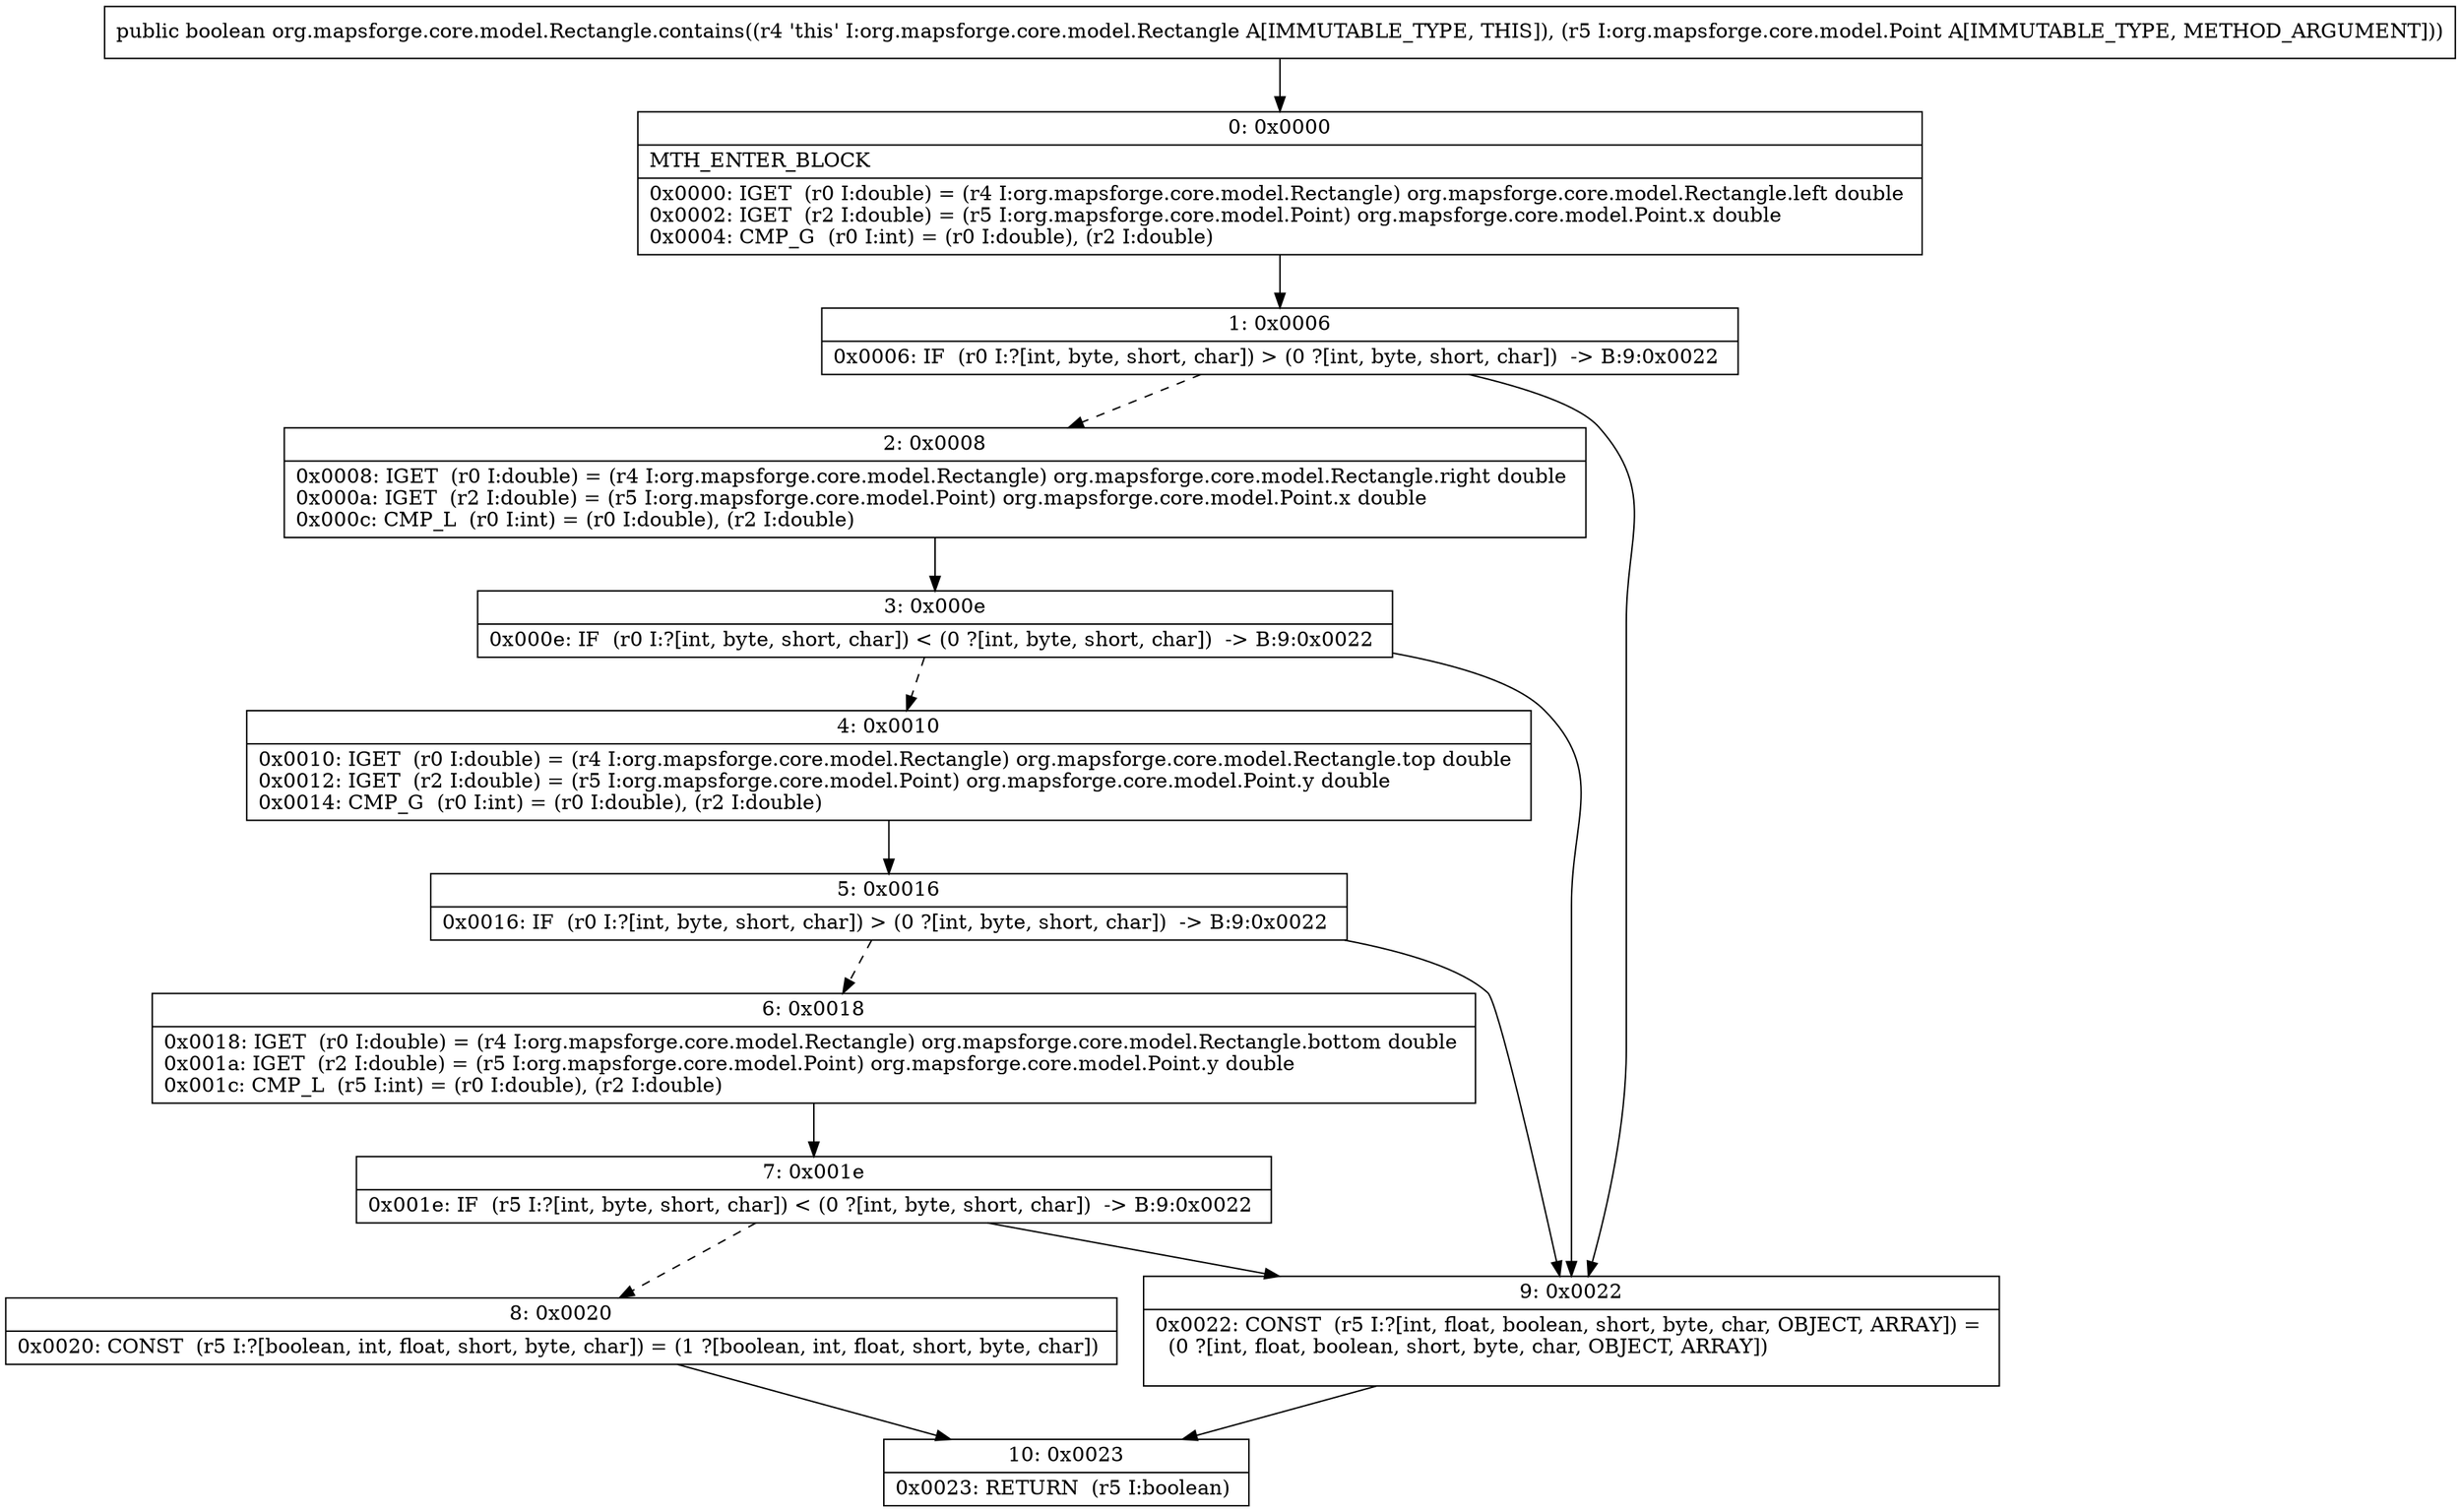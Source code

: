 digraph "CFG fororg.mapsforge.core.model.Rectangle.contains(Lorg\/mapsforge\/core\/model\/Point;)Z" {
Node_0 [shape=record,label="{0\:\ 0x0000|MTH_ENTER_BLOCK\l|0x0000: IGET  (r0 I:double) = (r4 I:org.mapsforge.core.model.Rectangle) org.mapsforge.core.model.Rectangle.left double \l0x0002: IGET  (r2 I:double) = (r5 I:org.mapsforge.core.model.Point) org.mapsforge.core.model.Point.x double \l0x0004: CMP_G  (r0 I:int) = (r0 I:double), (r2 I:double) \l}"];
Node_1 [shape=record,label="{1\:\ 0x0006|0x0006: IF  (r0 I:?[int, byte, short, char]) \> (0 ?[int, byte, short, char])  \-\> B:9:0x0022 \l}"];
Node_2 [shape=record,label="{2\:\ 0x0008|0x0008: IGET  (r0 I:double) = (r4 I:org.mapsforge.core.model.Rectangle) org.mapsforge.core.model.Rectangle.right double \l0x000a: IGET  (r2 I:double) = (r5 I:org.mapsforge.core.model.Point) org.mapsforge.core.model.Point.x double \l0x000c: CMP_L  (r0 I:int) = (r0 I:double), (r2 I:double) \l}"];
Node_3 [shape=record,label="{3\:\ 0x000e|0x000e: IF  (r0 I:?[int, byte, short, char]) \< (0 ?[int, byte, short, char])  \-\> B:9:0x0022 \l}"];
Node_4 [shape=record,label="{4\:\ 0x0010|0x0010: IGET  (r0 I:double) = (r4 I:org.mapsforge.core.model.Rectangle) org.mapsforge.core.model.Rectangle.top double \l0x0012: IGET  (r2 I:double) = (r5 I:org.mapsforge.core.model.Point) org.mapsforge.core.model.Point.y double \l0x0014: CMP_G  (r0 I:int) = (r0 I:double), (r2 I:double) \l}"];
Node_5 [shape=record,label="{5\:\ 0x0016|0x0016: IF  (r0 I:?[int, byte, short, char]) \> (0 ?[int, byte, short, char])  \-\> B:9:0x0022 \l}"];
Node_6 [shape=record,label="{6\:\ 0x0018|0x0018: IGET  (r0 I:double) = (r4 I:org.mapsforge.core.model.Rectangle) org.mapsforge.core.model.Rectangle.bottom double \l0x001a: IGET  (r2 I:double) = (r5 I:org.mapsforge.core.model.Point) org.mapsforge.core.model.Point.y double \l0x001c: CMP_L  (r5 I:int) = (r0 I:double), (r2 I:double) \l}"];
Node_7 [shape=record,label="{7\:\ 0x001e|0x001e: IF  (r5 I:?[int, byte, short, char]) \< (0 ?[int, byte, short, char])  \-\> B:9:0x0022 \l}"];
Node_8 [shape=record,label="{8\:\ 0x0020|0x0020: CONST  (r5 I:?[boolean, int, float, short, byte, char]) = (1 ?[boolean, int, float, short, byte, char]) \l}"];
Node_9 [shape=record,label="{9\:\ 0x0022|0x0022: CONST  (r5 I:?[int, float, boolean, short, byte, char, OBJECT, ARRAY]) = \l  (0 ?[int, float, boolean, short, byte, char, OBJECT, ARRAY])\l \l}"];
Node_10 [shape=record,label="{10\:\ 0x0023|0x0023: RETURN  (r5 I:boolean) \l}"];
MethodNode[shape=record,label="{public boolean org.mapsforge.core.model.Rectangle.contains((r4 'this' I:org.mapsforge.core.model.Rectangle A[IMMUTABLE_TYPE, THIS]), (r5 I:org.mapsforge.core.model.Point A[IMMUTABLE_TYPE, METHOD_ARGUMENT])) }"];
MethodNode -> Node_0;
Node_0 -> Node_1;
Node_1 -> Node_2[style=dashed];
Node_1 -> Node_9;
Node_2 -> Node_3;
Node_3 -> Node_4[style=dashed];
Node_3 -> Node_9;
Node_4 -> Node_5;
Node_5 -> Node_6[style=dashed];
Node_5 -> Node_9;
Node_6 -> Node_7;
Node_7 -> Node_8[style=dashed];
Node_7 -> Node_9;
Node_8 -> Node_10;
Node_9 -> Node_10;
}

